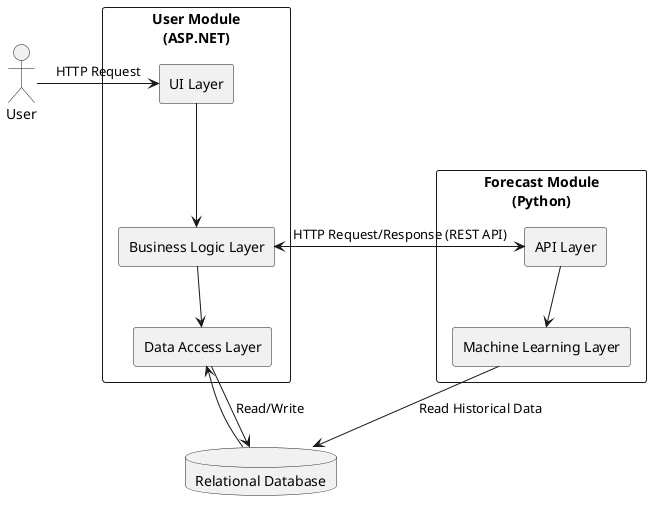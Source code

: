 @startuml MainArch

rectangle "User Module\n(ASP.NET)" as UserModule {
    rectangle "UI Layer" as UILayer
    rectangle "Business Logic Layer" as BLL
    rectangle "Data Access Layer" as DAL
}

rectangle "Forecast Module\n(Python)" as ForecastingModule {
    rectangle "API Layer" as API
    rectangle "Machine Learning Layer" as ML
}

database "Relational Database" as DB

actor "User" as User

User -> UILayer : HTTP Request
UILayer --> BLL
BLL --> DAL
DAL --> DB : Read/Write
DB --> DAL

BLL --> API : HTTP Request/Response (REST API)
API --> ML
ML --> DB : Read Historical Data

API --> BLL

@enduml